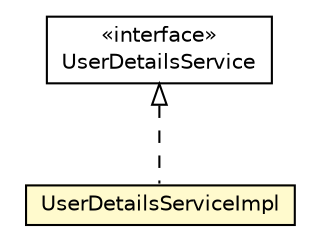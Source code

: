 #!/usr/local/bin/dot
#
# Class diagram 
# Generated by UMLGraph version 5.1 (http://www.umlgraph.org/)
#

digraph G {
	edge [fontname="Helvetica",fontsize=10,labelfontname="Helvetica",labelfontsize=10];
	node [fontname="Helvetica",fontsize=10,shape=plaintext];
	nodesep=0.25;
	ranksep=0.5;
	// com.nikolay.tictactoe.security.UserDetailsServiceImpl
	c950 [label=<<table title="com.nikolay.tictactoe.security.UserDetailsServiceImpl" border="0" cellborder="1" cellspacing="0" cellpadding="2" port="p" bgcolor="lemonChiffon" href="./UserDetailsServiceImpl.html">
		<tr><td><table border="0" cellspacing="0" cellpadding="1">
<tr><td align="center" balign="center"> UserDetailsServiceImpl </td></tr>
		</table></td></tr>
		</table>>, fontname="Helvetica", fontcolor="black", fontsize=10.0];
	//com.nikolay.tictactoe.security.UserDetailsServiceImpl implements org.springframework.security.core.userdetails.UserDetailsService
	c953:p -> c950:p [dir=back,arrowtail=empty,style=dashed];
	// org.springframework.security.core.userdetails.UserDetailsService
	c953 [label=<<table title="org.springframework.security.core.userdetails.UserDetailsService" border="0" cellborder="1" cellspacing="0" cellpadding="2" port="p" href="http://java.sun.com/j2se/1.4.2/docs/api/org/springframework/security/core/userdetails/UserDetailsService.html">
		<tr><td><table border="0" cellspacing="0" cellpadding="1">
<tr><td align="center" balign="center"> &#171;interface&#187; </td></tr>
<tr><td align="center" balign="center"> UserDetailsService </td></tr>
		</table></td></tr>
		</table>>, fontname="Helvetica", fontcolor="black", fontsize=10.0];
}

